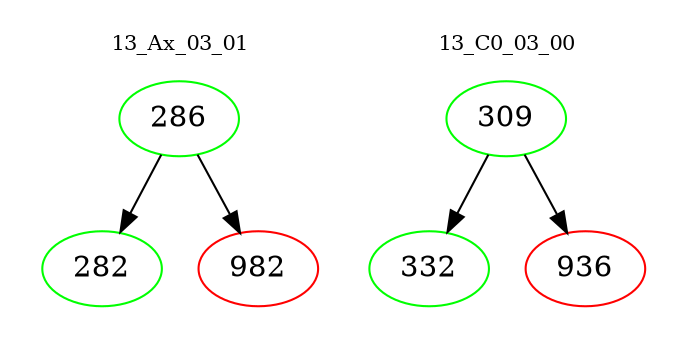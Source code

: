 digraph{
subgraph cluster_0 {
color = white
label = "13_Ax_03_01";
fontsize=10;
T0_286 [label="286", color="green"]
T0_286 -> T0_282 [color="black"]
T0_282 [label="282", color="green"]
T0_286 -> T0_982 [color="black"]
T0_982 [label="982", color="red"]
}
subgraph cluster_1 {
color = white
label = "13_C0_03_00";
fontsize=10;
T1_309 [label="309", color="green"]
T1_309 -> T1_332 [color="black"]
T1_332 [label="332", color="green"]
T1_309 -> T1_936 [color="black"]
T1_936 [label="936", color="red"]
}
}
